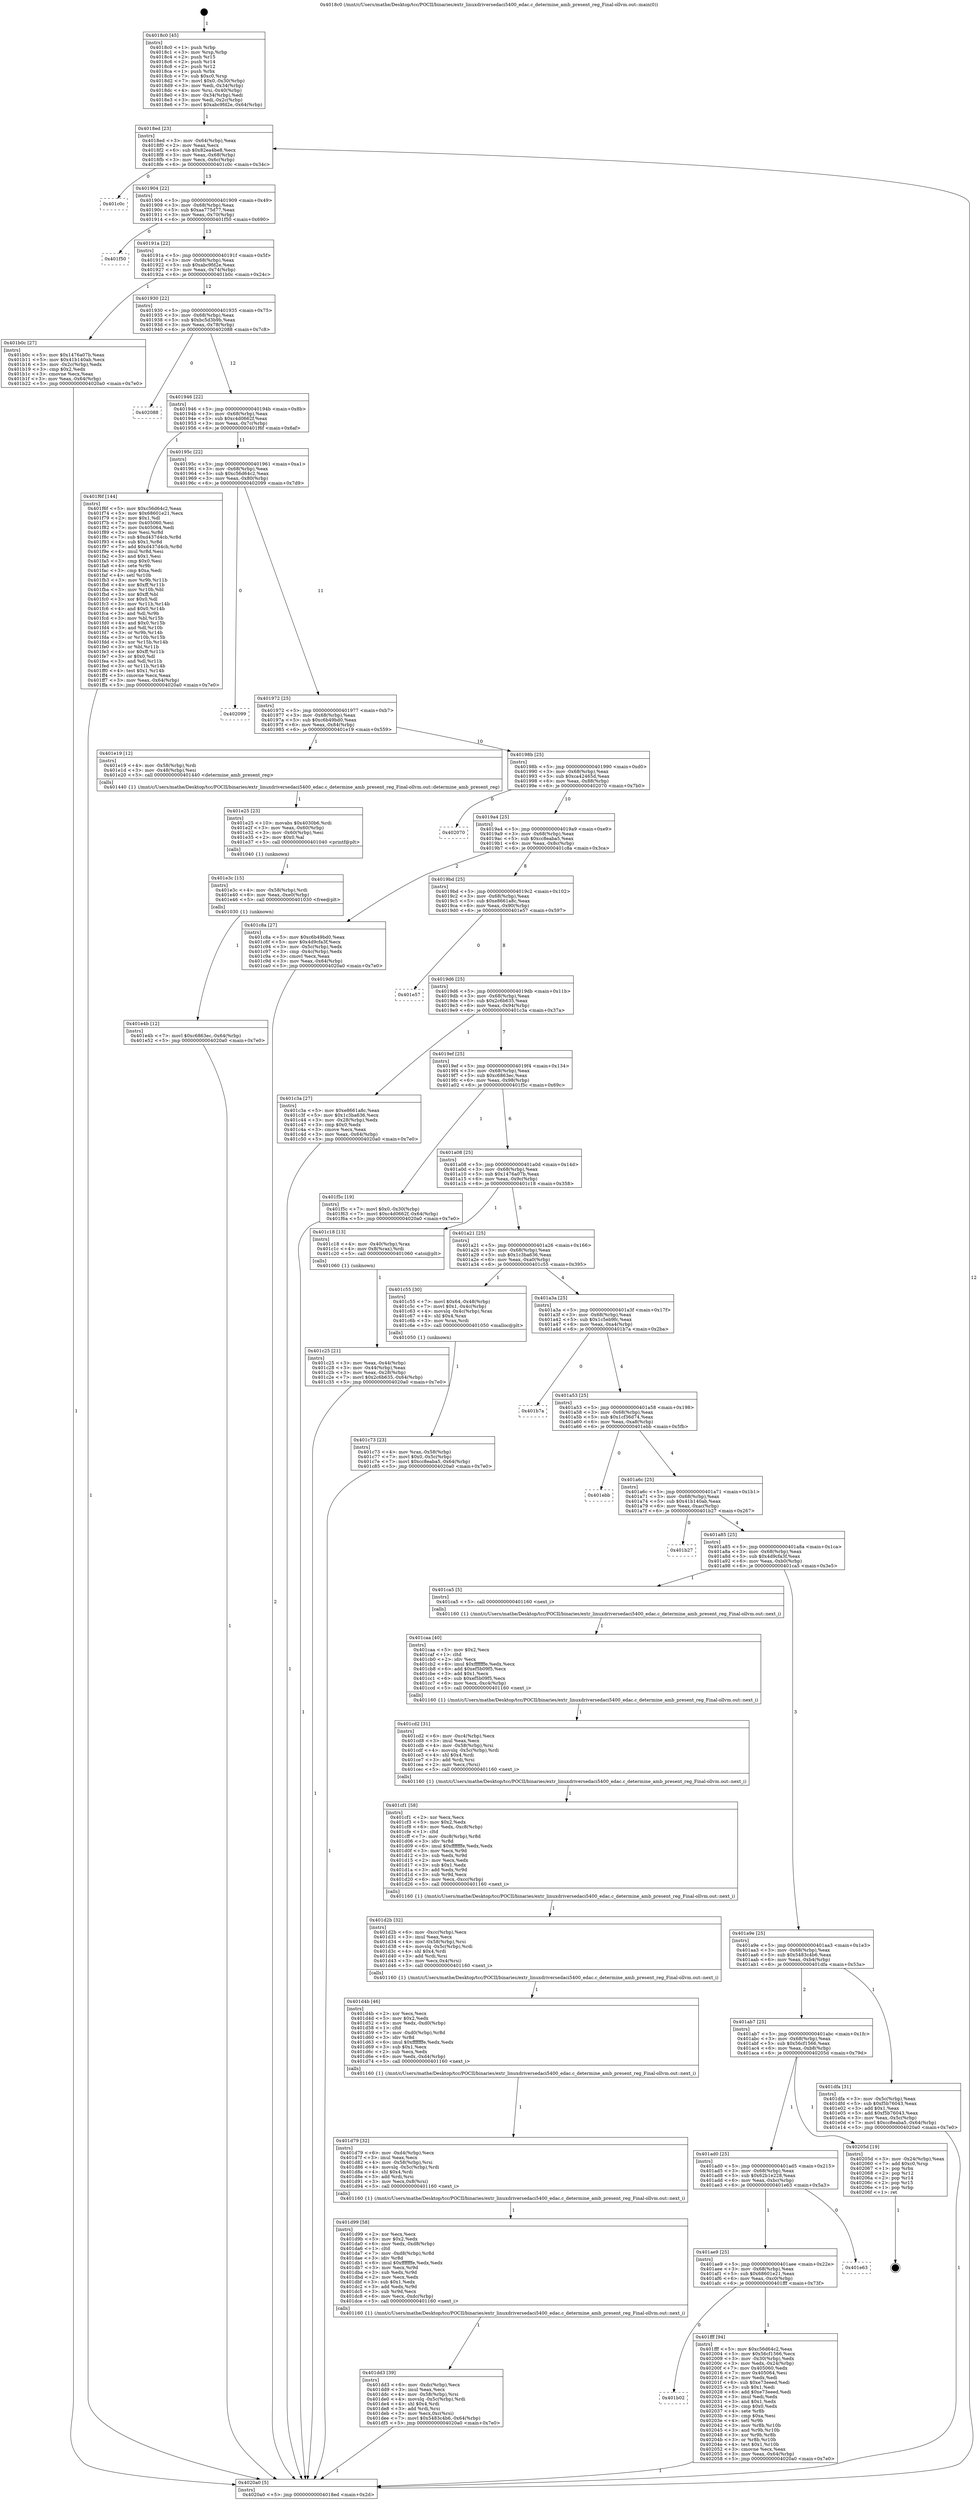digraph "0x4018c0" {
  label = "0x4018c0 (/mnt/c/Users/mathe/Desktop/tcc/POCII/binaries/extr_linuxdriversedaci5400_edac.c_determine_amb_present_reg_Final-ollvm.out::main(0))"
  labelloc = "t"
  node[shape=record]

  Entry [label="",width=0.3,height=0.3,shape=circle,fillcolor=black,style=filled]
  "0x4018ed" [label="{
     0x4018ed [23]\l
     | [instrs]\l
     &nbsp;&nbsp;0x4018ed \<+3\>: mov -0x64(%rbp),%eax\l
     &nbsp;&nbsp;0x4018f0 \<+2\>: mov %eax,%ecx\l
     &nbsp;&nbsp;0x4018f2 \<+6\>: sub $0x82ea4be8,%ecx\l
     &nbsp;&nbsp;0x4018f8 \<+3\>: mov %eax,-0x68(%rbp)\l
     &nbsp;&nbsp;0x4018fb \<+3\>: mov %ecx,-0x6c(%rbp)\l
     &nbsp;&nbsp;0x4018fe \<+6\>: je 0000000000401c0c \<main+0x34c\>\l
  }"]
  "0x401c0c" [label="{
     0x401c0c\l
  }", style=dashed]
  "0x401904" [label="{
     0x401904 [22]\l
     | [instrs]\l
     &nbsp;&nbsp;0x401904 \<+5\>: jmp 0000000000401909 \<main+0x49\>\l
     &nbsp;&nbsp;0x401909 \<+3\>: mov -0x68(%rbp),%eax\l
     &nbsp;&nbsp;0x40190c \<+5\>: sub $0xaa775d77,%eax\l
     &nbsp;&nbsp;0x401911 \<+3\>: mov %eax,-0x70(%rbp)\l
     &nbsp;&nbsp;0x401914 \<+6\>: je 0000000000401f50 \<main+0x690\>\l
  }"]
  Exit [label="",width=0.3,height=0.3,shape=circle,fillcolor=black,style=filled,peripheries=2]
  "0x401f50" [label="{
     0x401f50\l
  }", style=dashed]
  "0x40191a" [label="{
     0x40191a [22]\l
     | [instrs]\l
     &nbsp;&nbsp;0x40191a \<+5\>: jmp 000000000040191f \<main+0x5f\>\l
     &nbsp;&nbsp;0x40191f \<+3\>: mov -0x68(%rbp),%eax\l
     &nbsp;&nbsp;0x401922 \<+5\>: sub $0xabc9fd2e,%eax\l
     &nbsp;&nbsp;0x401927 \<+3\>: mov %eax,-0x74(%rbp)\l
     &nbsp;&nbsp;0x40192a \<+6\>: je 0000000000401b0c \<main+0x24c\>\l
  }"]
  "0x401b02" [label="{
     0x401b02\l
  }", style=dashed]
  "0x401b0c" [label="{
     0x401b0c [27]\l
     | [instrs]\l
     &nbsp;&nbsp;0x401b0c \<+5\>: mov $0x1476a07b,%eax\l
     &nbsp;&nbsp;0x401b11 \<+5\>: mov $0x41b140ab,%ecx\l
     &nbsp;&nbsp;0x401b16 \<+3\>: mov -0x2c(%rbp),%edx\l
     &nbsp;&nbsp;0x401b19 \<+3\>: cmp $0x2,%edx\l
     &nbsp;&nbsp;0x401b1c \<+3\>: cmovne %ecx,%eax\l
     &nbsp;&nbsp;0x401b1f \<+3\>: mov %eax,-0x64(%rbp)\l
     &nbsp;&nbsp;0x401b22 \<+5\>: jmp 00000000004020a0 \<main+0x7e0\>\l
  }"]
  "0x401930" [label="{
     0x401930 [22]\l
     | [instrs]\l
     &nbsp;&nbsp;0x401930 \<+5\>: jmp 0000000000401935 \<main+0x75\>\l
     &nbsp;&nbsp;0x401935 \<+3\>: mov -0x68(%rbp),%eax\l
     &nbsp;&nbsp;0x401938 \<+5\>: sub $0xbc5d3b9b,%eax\l
     &nbsp;&nbsp;0x40193d \<+3\>: mov %eax,-0x78(%rbp)\l
     &nbsp;&nbsp;0x401940 \<+6\>: je 0000000000402088 \<main+0x7c8\>\l
  }"]
  "0x4020a0" [label="{
     0x4020a0 [5]\l
     | [instrs]\l
     &nbsp;&nbsp;0x4020a0 \<+5\>: jmp 00000000004018ed \<main+0x2d\>\l
  }"]
  "0x4018c0" [label="{
     0x4018c0 [45]\l
     | [instrs]\l
     &nbsp;&nbsp;0x4018c0 \<+1\>: push %rbp\l
     &nbsp;&nbsp;0x4018c1 \<+3\>: mov %rsp,%rbp\l
     &nbsp;&nbsp;0x4018c4 \<+2\>: push %r15\l
     &nbsp;&nbsp;0x4018c6 \<+2\>: push %r14\l
     &nbsp;&nbsp;0x4018c8 \<+2\>: push %r12\l
     &nbsp;&nbsp;0x4018ca \<+1\>: push %rbx\l
     &nbsp;&nbsp;0x4018cb \<+7\>: sub $0xc0,%rsp\l
     &nbsp;&nbsp;0x4018d2 \<+7\>: movl $0x0,-0x30(%rbp)\l
     &nbsp;&nbsp;0x4018d9 \<+3\>: mov %edi,-0x34(%rbp)\l
     &nbsp;&nbsp;0x4018dc \<+4\>: mov %rsi,-0x40(%rbp)\l
     &nbsp;&nbsp;0x4018e0 \<+3\>: mov -0x34(%rbp),%edi\l
     &nbsp;&nbsp;0x4018e3 \<+3\>: mov %edi,-0x2c(%rbp)\l
     &nbsp;&nbsp;0x4018e6 \<+7\>: movl $0xabc9fd2e,-0x64(%rbp)\l
  }"]
  "0x401fff" [label="{
     0x401fff [94]\l
     | [instrs]\l
     &nbsp;&nbsp;0x401fff \<+5\>: mov $0xc56d64c2,%eax\l
     &nbsp;&nbsp;0x402004 \<+5\>: mov $0x56cf1566,%ecx\l
     &nbsp;&nbsp;0x402009 \<+3\>: mov -0x30(%rbp),%edx\l
     &nbsp;&nbsp;0x40200c \<+3\>: mov %edx,-0x24(%rbp)\l
     &nbsp;&nbsp;0x40200f \<+7\>: mov 0x405060,%edx\l
     &nbsp;&nbsp;0x402016 \<+7\>: mov 0x405064,%esi\l
     &nbsp;&nbsp;0x40201d \<+2\>: mov %edx,%edi\l
     &nbsp;&nbsp;0x40201f \<+6\>: sub $0xe73eeed,%edi\l
     &nbsp;&nbsp;0x402025 \<+3\>: sub $0x1,%edi\l
     &nbsp;&nbsp;0x402028 \<+6\>: add $0xe73eeed,%edi\l
     &nbsp;&nbsp;0x40202e \<+3\>: imul %edi,%edx\l
     &nbsp;&nbsp;0x402031 \<+3\>: and $0x1,%edx\l
     &nbsp;&nbsp;0x402034 \<+3\>: cmp $0x0,%edx\l
     &nbsp;&nbsp;0x402037 \<+4\>: sete %r8b\l
     &nbsp;&nbsp;0x40203b \<+3\>: cmp $0xa,%esi\l
     &nbsp;&nbsp;0x40203e \<+4\>: setl %r9b\l
     &nbsp;&nbsp;0x402042 \<+3\>: mov %r8b,%r10b\l
     &nbsp;&nbsp;0x402045 \<+3\>: and %r9b,%r10b\l
     &nbsp;&nbsp;0x402048 \<+3\>: xor %r9b,%r8b\l
     &nbsp;&nbsp;0x40204b \<+3\>: or %r8b,%r10b\l
     &nbsp;&nbsp;0x40204e \<+4\>: test $0x1,%r10b\l
     &nbsp;&nbsp;0x402052 \<+3\>: cmovne %ecx,%eax\l
     &nbsp;&nbsp;0x402055 \<+3\>: mov %eax,-0x64(%rbp)\l
     &nbsp;&nbsp;0x402058 \<+5\>: jmp 00000000004020a0 \<main+0x7e0\>\l
  }"]
  "0x402088" [label="{
     0x402088\l
  }", style=dashed]
  "0x401946" [label="{
     0x401946 [22]\l
     | [instrs]\l
     &nbsp;&nbsp;0x401946 \<+5\>: jmp 000000000040194b \<main+0x8b\>\l
     &nbsp;&nbsp;0x40194b \<+3\>: mov -0x68(%rbp),%eax\l
     &nbsp;&nbsp;0x40194e \<+5\>: sub $0xc4d0662f,%eax\l
     &nbsp;&nbsp;0x401953 \<+3\>: mov %eax,-0x7c(%rbp)\l
     &nbsp;&nbsp;0x401956 \<+6\>: je 0000000000401f6f \<main+0x6af\>\l
  }"]
  "0x401ae9" [label="{
     0x401ae9 [25]\l
     | [instrs]\l
     &nbsp;&nbsp;0x401ae9 \<+5\>: jmp 0000000000401aee \<main+0x22e\>\l
     &nbsp;&nbsp;0x401aee \<+3\>: mov -0x68(%rbp),%eax\l
     &nbsp;&nbsp;0x401af1 \<+5\>: sub $0x68601e21,%eax\l
     &nbsp;&nbsp;0x401af6 \<+6\>: mov %eax,-0xc0(%rbp)\l
     &nbsp;&nbsp;0x401afc \<+6\>: je 0000000000401fff \<main+0x73f\>\l
  }"]
  "0x401f6f" [label="{
     0x401f6f [144]\l
     | [instrs]\l
     &nbsp;&nbsp;0x401f6f \<+5\>: mov $0xc56d64c2,%eax\l
     &nbsp;&nbsp;0x401f74 \<+5\>: mov $0x68601e21,%ecx\l
     &nbsp;&nbsp;0x401f79 \<+2\>: mov $0x1,%dl\l
     &nbsp;&nbsp;0x401f7b \<+7\>: mov 0x405060,%esi\l
     &nbsp;&nbsp;0x401f82 \<+7\>: mov 0x405064,%edi\l
     &nbsp;&nbsp;0x401f89 \<+3\>: mov %esi,%r8d\l
     &nbsp;&nbsp;0x401f8c \<+7\>: sub $0xd437d4cb,%r8d\l
     &nbsp;&nbsp;0x401f93 \<+4\>: sub $0x1,%r8d\l
     &nbsp;&nbsp;0x401f97 \<+7\>: add $0xd437d4cb,%r8d\l
     &nbsp;&nbsp;0x401f9e \<+4\>: imul %r8d,%esi\l
     &nbsp;&nbsp;0x401fa2 \<+3\>: and $0x1,%esi\l
     &nbsp;&nbsp;0x401fa5 \<+3\>: cmp $0x0,%esi\l
     &nbsp;&nbsp;0x401fa8 \<+4\>: sete %r9b\l
     &nbsp;&nbsp;0x401fac \<+3\>: cmp $0xa,%edi\l
     &nbsp;&nbsp;0x401faf \<+4\>: setl %r10b\l
     &nbsp;&nbsp;0x401fb3 \<+3\>: mov %r9b,%r11b\l
     &nbsp;&nbsp;0x401fb6 \<+4\>: xor $0xff,%r11b\l
     &nbsp;&nbsp;0x401fba \<+3\>: mov %r10b,%bl\l
     &nbsp;&nbsp;0x401fbd \<+3\>: xor $0xff,%bl\l
     &nbsp;&nbsp;0x401fc0 \<+3\>: xor $0x0,%dl\l
     &nbsp;&nbsp;0x401fc3 \<+3\>: mov %r11b,%r14b\l
     &nbsp;&nbsp;0x401fc6 \<+4\>: and $0x0,%r14b\l
     &nbsp;&nbsp;0x401fca \<+3\>: and %dl,%r9b\l
     &nbsp;&nbsp;0x401fcd \<+3\>: mov %bl,%r15b\l
     &nbsp;&nbsp;0x401fd0 \<+4\>: and $0x0,%r15b\l
     &nbsp;&nbsp;0x401fd4 \<+3\>: and %dl,%r10b\l
     &nbsp;&nbsp;0x401fd7 \<+3\>: or %r9b,%r14b\l
     &nbsp;&nbsp;0x401fda \<+3\>: or %r10b,%r15b\l
     &nbsp;&nbsp;0x401fdd \<+3\>: xor %r15b,%r14b\l
     &nbsp;&nbsp;0x401fe0 \<+3\>: or %bl,%r11b\l
     &nbsp;&nbsp;0x401fe3 \<+4\>: xor $0xff,%r11b\l
     &nbsp;&nbsp;0x401fe7 \<+3\>: or $0x0,%dl\l
     &nbsp;&nbsp;0x401fea \<+3\>: and %dl,%r11b\l
     &nbsp;&nbsp;0x401fed \<+3\>: or %r11b,%r14b\l
     &nbsp;&nbsp;0x401ff0 \<+4\>: test $0x1,%r14b\l
     &nbsp;&nbsp;0x401ff4 \<+3\>: cmovne %ecx,%eax\l
     &nbsp;&nbsp;0x401ff7 \<+3\>: mov %eax,-0x64(%rbp)\l
     &nbsp;&nbsp;0x401ffa \<+5\>: jmp 00000000004020a0 \<main+0x7e0\>\l
  }"]
  "0x40195c" [label="{
     0x40195c [22]\l
     | [instrs]\l
     &nbsp;&nbsp;0x40195c \<+5\>: jmp 0000000000401961 \<main+0xa1\>\l
     &nbsp;&nbsp;0x401961 \<+3\>: mov -0x68(%rbp),%eax\l
     &nbsp;&nbsp;0x401964 \<+5\>: sub $0xc56d64c2,%eax\l
     &nbsp;&nbsp;0x401969 \<+3\>: mov %eax,-0x80(%rbp)\l
     &nbsp;&nbsp;0x40196c \<+6\>: je 0000000000402099 \<main+0x7d9\>\l
  }"]
  "0x401e63" [label="{
     0x401e63\l
  }", style=dashed]
  "0x402099" [label="{
     0x402099\l
  }", style=dashed]
  "0x401972" [label="{
     0x401972 [25]\l
     | [instrs]\l
     &nbsp;&nbsp;0x401972 \<+5\>: jmp 0000000000401977 \<main+0xb7\>\l
     &nbsp;&nbsp;0x401977 \<+3\>: mov -0x68(%rbp),%eax\l
     &nbsp;&nbsp;0x40197a \<+5\>: sub $0xc6b49bd0,%eax\l
     &nbsp;&nbsp;0x40197f \<+6\>: mov %eax,-0x84(%rbp)\l
     &nbsp;&nbsp;0x401985 \<+6\>: je 0000000000401e19 \<main+0x559\>\l
  }"]
  "0x401ad0" [label="{
     0x401ad0 [25]\l
     | [instrs]\l
     &nbsp;&nbsp;0x401ad0 \<+5\>: jmp 0000000000401ad5 \<main+0x215\>\l
     &nbsp;&nbsp;0x401ad5 \<+3\>: mov -0x68(%rbp),%eax\l
     &nbsp;&nbsp;0x401ad8 \<+5\>: sub $0x62b1e228,%eax\l
     &nbsp;&nbsp;0x401add \<+6\>: mov %eax,-0xbc(%rbp)\l
     &nbsp;&nbsp;0x401ae3 \<+6\>: je 0000000000401e63 \<main+0x5a3\>\l
  }"]
  "0x401e19" [label="{
     0x401e19 [12]\l
     | [instrs]\l
     &nbsp;&nbsp;0x401e19 \<+4\>: mov -0x58(%rbp),%rdi\l
     &nbsp;&nbsp;0x401e1d \<+3\>: mov -0x48(%rbp),%esi\l
     &nbsp;&nbsp;0x401e20 \<+5\>: call 0000000000401440 \<determine_amb_present_reg\>\l
     | [calls]\l
     &nbsp;&nbsp;0x401440 \{1\} (/mnt/c/Users/mathe/Desktop/tcc/POCII/binaries/extr_linuxdriversedaci5400_edac.c_determine_amb_present_reg_Final-ollvm.out::determine_amb_present_reg)\l
  }"]
  "0x40198b" [label="{
     0x40198b [25]\l
     | [instrs]\l
     &nbsp;&nbsp;0x40198b \<+5\>: jmp 0000000000401990 \<main+0xd0\>\l
     &nbsp;&nbsp;0x401990 \<+3\>: mov -0x68(%rbp),%eax\l
     &nbsp;&nbsp;0x401993 \<+5\>: sub $0xca42465d,%eax\l
     &nbsp;&nbsp;0x401998 \<+6\>: mov %eax,-0x88(%rbp)\l
     &nbsp;&nbsp;0x40199e \<+6\>: je 0000000000402070 \<main+0x7b0\>\l
  }"]
  "0x40205d" [label="{
     0x40205d [19]\l
     | [instrs]\l
     &nbsp;&nbsp;0x40205d \<+3\>: mov -0x24(%rbp),%eax\l
     &nbsp;&nbsp;0x402060 \<+7\>: add $0xc0,%rsp\l
     &nbsp;&nbsp;0x402067 \<+1\>: pop %rbx\l
     &nbsp;&nbsp;0x402068 \<+2\>: pop %r12\l
     &nbsp;&nbsp;0x40206a \<+2\>: pop %r14\l
     &nbsp;&nbsp;0x40206c \<+2\>: pop %r15\l
     &nbsp;&nbsp;0x40206e \<+1\>: pop %rbp\l
     &nbsp;&nbsp;0x40206f \<+1\>: ret\l
  }"]
  "0x402070" [label="{
     0x402070\l
  }", style=dashed]
  "0x4019a4" [label="{
     0x4019a4 [25]\l
     | [instrs]\l
     &nbsp;&nbsp;0x4019a4 \<+5\>: jmp 00000000004019a9 \<main+0xe9\>\l
     &nbsp;&nbsp;0x4019a9 \<+3\>: mov -0x68(%rbp),%eax\l
     &nbsp;&nbsp;0x4019ac \<+5\>: sub $0xcc8eaba5,%eax\l
     &nbsp;&nbsp;0x4019b1 \<+6\>: mov %eax,-0x8c(%rbp)\l
     &nbsp;&nbsp;0x4019b7 \<+6\>: je 0000000000401c8a \<main+0x3ca\>\l
  }"]
  "0x401e4b" [label="{
     0x401e4b [12]\l
     | [instrs]\l
     &nbsp;&nbsp;0x401e4b \<+7\>: movl $0xc6863ec,-0x64(%rbp)\l
     &nbsp;&nbsp;0x401e52 \<+5\>: jmp 00000000004020a0 \<main+0x7e0\>\l
  }"]
  "0x401c8a" [label="{
     0x401c8a [27]\l
     | [instrs]\l
     &nbsp;&nbsp;0x401c8a \<+5\>: mov $0xc6b49bd0,%eax\l
     &nbsp;&nbsp;0x401c8f \<+5\>: mov $0x4d9cfa3f,%ecx\l
     &nbsp;&nbsp;0x401c94 \<+3\>: mov -0x5c(%rbp),%edx\l
     &nbsp;&nbsp;0x401c97 \<+3\>: cmp -0x4c(%rbp),%edx\l
     &nbsp;&nbsp;0x401c9a \<+3\>: cmovl %ecx,%eax\l
     &nbsp;&nbsp;0x401c9d \<+3\>: mov %eax,-0x64(%rbp)\l
     &nbsp;&nbsp;0x401ca0 \<+5\>: jmp 00000000004020a0 \<main+0x7e0\>\l
  }"]
  "0x4019bd" [label="{
     0x4019bd [25]\l
     | [instrs]\l
     &nbsp;&nbsp;0x4019bd \<+5\>: jmp 00000000004019c2 \<main+0x102\>\l
     &nbsp;&nbsp;0x4019c2 \<+3\>: mov -0x68(%rbp),%eax\l
     &nbsp;&nbsp;0x4019c5 \<+5\>: sub $0xe8661a8c,%eax\l
     &nbsp;&nbsp;0x4019ca \<+6\>: mov %eax,-0x90(%rbp)\l
     &nbsp;&nbsp;0x4019d0 \<+6\>: je 0000000000401e57 \<main+0x597\>\l
  }"]
  "0x401e3c" [label="{
     0x401e3c [15]\l
     | [instrs]\l
     &nbsp;&nbsp;0x401e3c \<+4\>: mov -0x58(%rbp),%rdi\l
     &nbsp;&nbsp;0x401e40 \<+6\>: mov %eax,-0xe0(%rbp)\l
     &nbsp;&nbsp;0x401e46 \<+5\>: call 0000000000401030 \<free@plt\>\l
     | [calls]\l
     &nbsp;&nbsp;0x401030 \{1\} (unknown)\l
  }"]
  "0x401e57" [label="{
     0x401e57\l
  }", style=dashed]
  "0x4019d6" [label="{
     0x4019d6 [25]\l
     | [instrs]\l
     &nbsp;&nbsp;0x4019d6 \<+5\>: jmp 00000000004019db \<main+0x11b\>\l
     &nbsp;&nbsp;0x4019db \<+3\>: mov -0x68(%rbp),%eax\l
     &nbsp;&nbsp;0x4019de \<+5\>: sub $0x2c6b635,%eax\l
     &nbsp;&nbsp;0x4019e3 \<+6\>: mov %eax,-0x94(%rbp)\l
     &nbsp;&nbsp;0x4019e9 \<+6\>: je 0000000000401c3a \<main+0x37a\>\l
  }"]
  "0x401e25" [label="{
     0x401e25 [23]\l
     | [instrs]\l
     &nbsp;&nbsp;0x401e25 \<+10\>: movabs $0x4030b6,%rdi\l
     &nbsp;&nbsp;0x401e2f \<+3\>: mov %eax,-0x60(%rbp)\l
     &nbsp;&nbsp;0x401e32 \<+3\>: mov -0x60(%rbp),%esi\l
     &nbsp;&nbsp;0x401e35 \<+2\>: mov $0x0,%al\l
     &nbsp;&nbsp;0x401e37 \<+5\>: call 0000000000401040 \<printf@plt\>\l
     | [calls]\l
     &nbsp;&nbsp;0x401040 \{1\} (unknown)\l
  }"]
  "0x401c3a" [label="{
     0x401c3a [27]\l
     | [instrs]\l
     &nbsp;&nbsp;0x401c3a \<+5\>: mov $0xe8661a8c,%eax\l
     &nbsp;&nbsp;0x401c3f \<+5\>: mov $0x1c3ba636,%ecx\l
     &nbsp;&nbsp;0x401c44 \<+3\>: mov -0x28(%rbp),%edx\l
     &nbsp;&nbsp;0x401c47 \<+3\>: cmp $0x0,%edx\l
     &nbsp;&nbsp;0x401c4a \<+3\>: cmove %ecx,%eax\l
     &nbsp;&nbsp;0x401c4d \<+3\>: mov %eax,-0x64(%rbp)\l
     &nbsp;&nbsp;0x401c50 \<+5\>: jmp 00000000004020a0 \<main+0x7e0\>\l
  }"]
  "0x4019ef" [label="{
     0x4019ef [25]\l
     | [instrs]\l
     &nbsp;&nbsp;0x4019ef \<+5\>: jmp 00000000004019f4 \<main+0x134\>\l
     &nbsp;&nbsp;0x4019f4 \<+3\>: mov -0x68(%rbp),%eax\l
     &nbsp;&nbsp;0x4019f7 \<+5\>: sub $0xc6863ec,%eax\l
     &nbsp;&nbsp;0x4019fc \<+6\>: mov %eax,-0x98(%rbp)\l
     &nbsp;&nbsp;0x401a02 \<+6\>: je 0000000000401f5c \<main+0x69c\>\l
  }"]
  "0x401ab7" [label="{
     0x401ab7 [25]\l
     | [instrs]\l
     &nbsp;&nbsp;0x401ab7 \<+5\>: jmp 0000000000401abc \<main+0x1fc\>\l
     &nbsp;&nbsp;0x401abc \<+3\>: mov -0x68(%rbp),%eax\l
     &nbsp;&nbsp;0x401abf \<+5\>: sub $0x56cf1566,%eax\l
     &nbsp;&nbsp;0x401ac4 \<+6\>: mov %eax,-0xb8(%rbp)\l
     &nbsp;&nbsp;0x401aca \<+6\>: je 000000000040205d \<main+0x79d\>\l
  }"]
  "0x401f5c" [label="{
     0x401f5c [19]\l
     | [instrs]\l
     &nbsp;&nbsp;0x401f5c \<+7\>: movl $0x0,-0x30(%rbp)\l
     &nbsp;&nbsp;0x401f63 \<+7\>: movl $0xc4d0662f,-0x64(%rbp)\l
     &nbsp;&nbsp;0x401f6a \<+5\>: jmp 00000000004020a0 \<main+0x7e0\>\l
  }"]
  "0x401a08" [label="{
     0x401a08 [25]\l
     | [instrs]\l
     &nbsp;&nbsp;0x401a08 \<+5\>: jmp 0000000000401a0d \<main+0x14d\>\l
     &nbsp;&nbsp;0x401a0d \<+3\>: mov -0x68(%rbp),%eax\l
     &nbsp;&nbsp;0x401a10 \<+5\>: sub $0x1476a07b,%eax\l
     &nbsp;&nbsp;0x401a15 \<+6\>: mov %eax,-0x9c(%rbp)\l
     &nbsp;&nbsp;0x401a1b \<+6\>: je 0000000000401c18 \<main+0x358\>\l
  }"]
  "0x401dfa" [label="{
     0x401dfa [31]\l
     | [instrs]\l
     &nbsp;&nbsp;0x401dfa \<+3\>: mov -0x5c(%rbp),%eax\l
     &nbsp;&nbsp;0x401dfd \<+5\>: sub $0xf5b76043,%eax\l
     &nbsp;&nbsp;0x401e02 \<+3\>: add $0x1,%eax\l
     &nbsp;&nbsp;0x401e05 \<+5\>: add $0xf5b76043,%eax\l
     &nbsp;&nbsp;0x401e0a \<+3\>: mov %eax,-0x5c(%rbp)\l
     &nbsp;&nbsp;0x401e0d \<+7\>: movl $0xcc8eaba5,-0x64(%rbp)\l
     &nbsp;&nbsp;0x401e14 \<+5\>: jmp 00000000004020a0 \<main+0x7e0\>\l
  }"]
  "0x401c18" [label="{
     0x401c18 [13]\l
     | [instrs]\l
     &nbsp;&nbsp;0x401c18 \<+4\>: mov -0x40(%rbp),%rax\l
     &nbsp;&nbsp;0x401c1c \<+4\>: mov 0x8(%rax),%rdi\l
     &nbsp;&nbsp;0x401c20 \<+5\>: call 0000000000401060 \<atoi@plt\>\l
     | [calls]\l
     &nbsp;&nbsp;0x401060 \{1\} (unknown)\l
  }"]
  "0x401a21" [label="{
     0x401a21 [25]\l
     | [instrs]\l
     &nbsp;&nbsp;0x401a21 \<+5\>: jmp 0000000000401a26 \<main+0x166\>\l
     &nbsp;&nbsp;0x401a26 \<+3\>: mov -0x68(%rbp),%eax\l
     &nbsp;&nbsp;0x401a29 \<+5\>: sub $0x1c3ba636,%eax\l
     &nbsp;&nbsp;0x401a2e \<+6\>: mov %eax,-0xa0(%rbp)\l
     &nbsp;&nbsp;0x401a34 \<+6\>: je 0000000000401c55 \<main+0x395\>\l
  }"]
  "0x401c25" [label="{
     0x401c25 [21]\l
     | [instrs]\l
     &nbsp;&nbsp;0x401c25 \<+3\>: mov %eax,-0x44(%rbp)\l
     &nbsp;&nbsp;0x401c28 \<+3\>: mov -0x44(%rbp),%eax\l
     &nbsp;&nbsp;0x401c2b \<+3\>: mov %eax,-0x28(%rbp)\l
     &nbsp;&nbsp;0x401c2e \<+7\>: movl $0x2c6b635,-0x64(%rbp)\l
     &nbsp;&nbsp;0x401c35 \<+5\>: jmp 00000000004020a0 \<main+0x7e0\>\l
  }"]
  "0x401dd3" [label="{
     0x401dd3 [39]\l
     | [instrs]\l
     &nbsp;&nbsp;0x401dd3 \<+6\>: mov -0xdc(%rbp),%ecx\l
     &nbsp;&nbsp;0x401dd9 \<+3\>: imul %eax,%ecx\l
     &nbsp;&nbsp;0x401ddc \<+4\>: mov -0x58(%rbp),%rsi\l
     &nbsp;&nbsp;0x401de0 \<+4\>: movslq -0x5c(%rbp),%rdi\l
     &nbsp;&nbsp;0x401de4 \<+4\>: shl $0x4,%rdi\l
     &nbsp;&nbsp;0x401de8 \<+3\>: add %rdi,%rsi\l
     &nbsp;&nbsp;0x401deb \<+3\>: mov %ecx,0xc(%rsi)\l
     &nbsp;&nbsp;0x401dee \<+7\>: movl $0x5483c4b6,-0x64(%rbp)\l
     &nbsp;&nbsp;0x401df5 \<+5\>: jmp 00000000004020a0 \<main+0x7e0\>\l
  }"]
  "0x401c55" [label="{
     0x401c55 [30]\l
     | [instrs]\l
     &nbsp;&nbsp;0x401c55 \<+7\>: movl $0x64,-0x48(%rbp)\l
     &nbsp;&nbsp;0x401c5c \<+7\>: movl $0x1,-0x4c(%rbp)\l
     &nbsp;&nbsp;0x401c63 \<+4\>: movslq -0x4c(%rbp),%rax\l
     &nbsp;&nbsp;0x401c67 \<+4\>: shl $0x4,%rax\l
     &nbsp;&nbsp;0x401c6b \<+3\>: mov %rax,%rdi\l
     &nbsp;&nbsp;0x401c6e \<+5\>: call 0000000000401050 \<malloc@plt\>\l
     | [calls]\l
     &nbsp;&nbsp;0x401050 \{1\} (unknown)\l
  }"]
  "0x401a3a" [label="{
     0x401a3a [25]\l
     | [instrs]\l
     &nbsp;&nbsp;0x401a3a \<+5\>: jmp 0000000000401a3f \<main+0x17f\>\l
     &nbsp;&nbsp;0x401a3f \<+3\>: mov -0x68(%rbp),%eax\l
     &nbsp;&nbsp;0x401a42 \<+5\>: sub $0x1c5eb9fc,%eax\l
     &nbsp;&nbsp;0x401a47 \<+6\>: mov %eax,-0xa4(%rbp)\l
     &nbsp;&nbsp;0x401a4d \<+6\>: je 0000000000401b7a \<main+0x2ba\>\l
  }"]
  "0x401c73" [label="{
     0x401c73 [23]\l
     | [instrs]\l
     &nbsp;&nbsp;0x401c73 \<+4\>: mov %rax,-0x58(%rbp)\l
     &nbsp;&nbsp;0x401c77 \<+7\>: movl $0x0,-0x5c(%rbp)\l
     &nbsp;&nbsp;0x401c7e \<+7\>: movl $0xcc8eaba5,-0x64(%rbp)\l
     &nbsp;&nbsp;0x401c85 \<+5\>: jmp 00000000004020a0 \<main+0x7e0\>\l
  }"]
  "0x401d99" [label="{
     0x401d99 [58]\l
     | [instrs]\l
     &nbsp;&nbsp;0x401d99 \<+2\>: xor %ecx,%ecx\l
     &nbsp;&nbsp;0x401d9b \<+5\>: mov $0x2,%edx\l
     &nbsp;&nbsp;0x401da0 \<+6\>: mov %edx,-0xd8(%rbp)\l
     &nbsp;&nbsp;0x401da6 \<+1\>: cltd\l
     &nbsp;&nbsp;0x401da7 \<+7\>: mov -0xd8(%rbp),%r8d\l
     &nbsp;&nbsp;0x401dae \<+3\>: idiv %r8d\l
     &nbsp;&nbsp;0x401db1 \<+6\>: imul $0xfffffffe,%edx,%edx\l
     &nbsp;&nbsp;0x401db7 \<+3\>: mov %ecx,%r9d\l
     &nbsp;&nbsp;0x401dba \<+3\>: sub %edx,%r9d\l
     &nbsp;&nbsp;0x401dbd \<+2\>: mov %ecx,%edx\l
     &nbsp;&nbsp;0x401dbf \<+3\>: sub $0x1,%edx\l
     &nbsp;&nbsp;0x401dc2 \<+3\>: add %edx,%r9d\l
     &nbsp;&nbsp;0x401dc5 \<+3\>: sub %r9d,%ecx\l
     &nbsp;&nbsp;0x401dc8 \<+6\>: mov %ecx,-0xdc(%rbp)\l
     &nbsp;&nbsp;0x401dce \<+5\>: call 0000000000401160 \<next_i\>\l
     | [calls]\l
     &nbsp;&nbsp;0x401160 \{1\} (/mnt/c/Users/mathe/Desktop/tcc/POCII/binaries/extr_linuxdriversedaci5400_edac.c_determine_amb_present_reg_Final-ollvm.out::next_i)\l
  }"]
  "0x401b7a" [label="{
     0x401b7a\l
  }", style=dashed]
  "0x401a53" [label="{
     0x401a53 [25]\l
     | [instrs]\l
     &nbsp;&nbsp;0x401a53 \<+5\>: jmp 0000000000401a58 \<main+0x198\>\l
     &nbsp;&nbsp;0x401a58 \<+3\>: mov -0x68(%rbp),%eax\l
     &nbsp;&nbsp;0x401a5b \<+5\>: sub $0x1cf36d74,%eax\l
     &nbsp;&nbsp;0x401a60 \<+6\>: mov %eax,-0xa8(%rbp)\l
     &nbsp;&nbsp;0x401a66 \<+6\>: je 0000000000401ebb \<main+0x5fb\>\l
  }"]
  "0x401d79" [label="{
     0x401d79 [32]\l
     | [instrs]\l
     &nbsp;&nbsp;0x401d79 \<+6\>: mov -0xd4(%rbp),%ecx\l
     &nbsp;&nbsp;0x401d7f \<+3\>: imul %eax,%ecx\l
     &nbsp;&nbsp;0x401d82 \<+4\>: mov -0x58(%rbp),%rsi\l
     &nbsp;&nbsp;0x401d86 \<+4\>: movslq -0x5c(%rbp),%rdi\l
     &nbsp;&nbsp;0x401d8a \<+4\>: shl $0x4,%rdi\l
     &nbsp;&nbsp;0x401d8e \<+3\>: add %rdi,%rsi\l
     &nbsp;&nbsp;0x401d91 \<+3\>: mov %ecx,0x8(%rsi)\l
     &nbsp;&nbsp;0x401d94 \<+5\>: call 0000000000401160 \<next_i\>\l
     | [calls]\l
     &nbsp;&nbsp;0x401160 \{1\} (/mnt/c/Users/mathe/Desktop/tcc/POCII/binaries/extr_linuxdriversedaci5400_edac.c_determine_amb_present_reg_Final-ollvm.out::next_i)\l
  }"]
  "0x401ebb" [label="{
     0x401ebb\l
  }", style=dashed]
  "0x401a6c" [label="{
     0x401a6c [25]\l
     | [instrs]\l
     &nbsp;&nbsp;0x401a6c \<+5\>: jmp 0000000000401a71 \<main+0x1b1\>\l
     &nbsp;&nbsp;0x401a71 \<+3\>: mov -0x68(%rbp),%eax\l
     &nbsp;&nbsp;0x401a74 \<+5\>: sub $0x41b140ab,%eax\l
     &nbsp;&nbsp;0x401a79 \<+6\>: mov %eax,-0xac(%rbp)\l
     &nbsp;&nbsp;0x401a7f \<+6\>: je 0000000000401b27 \<main+0x267\>\l
  }"]
  "0x401d4b" [label="{
     0x401d4b [46]\l
     | [instrs]\l
     &nbsp;&nbsp;0x401d4b \<+2\>: xor %ecx,%ecx\l
     &nbsp;&nbsp;0x401d4d \<+5\>: mov $0x2,%edx\l
     &nbsp;&nbsp;0x401d52 \<+6\>: mov %edx,-0xd0(%rbp)\l
     &nbsp;&nbsp;0x401d58 \<+1\>: cltd\l
     &nbsp;&nbsp;0x401d59 \<+7\>: mov -0xd0(%rbp),%r8d\l
     &nbsp;&nbsp;0x401d60 \<+3\>: idiv %r8d\l
     &nbsp;&nbsp;0x401d63 \<+6\>: imul $0xfffffffe,%edx,%edx\l
     &nbsp;&nbsp;0x401d69 \<+3\>: sub $0x1,%ecx\l
     &nbsp;&nbsp;0x401d6c \<+2\>: sub %ecx,%edx\l
     &nbsp;&nbsp;0x401d6e \<+6\>: mov %edx,-0xd4(%rbp)\l
     &nbsp;&nbsp;0x401d74 \<+5\>: call 0000000000401160 \<next_i\>\l
     | [calls]\l
     &nbsp;&nbsp;0x401160 \{1\} (/mnt/c/Users/mathe/Desktop/tcc/POCII/binaries/extr_linuxdriversedaci5400_edac.c_determine_amb_present_reg_Final-ollvm.out::next_i)\l
  }"]
  "0x401b27" [label="{
     0x401b27\l
  }", style=dashed]
  "0x401a85" [label="{
     0x401a85 [25]\l
     | [instrs]\l
     &nbsp;&nbsp;0x401a85 \<+5\>: jmp 0000000000401a8a \<main+0x1ca\>\l
     &nbsp;&nbsp;0x401a8a \<+3\>: mov -0x68(%rbp),%eax\l
     &nbsp;&nbsp;0x401a8d \<+5\>: sub $0x4d9cfa3f,%eax\l
     &nbsp;&nbsp;0x401a92 \<+6\>: mov %eax,-0xb0(%rbp)\l
     &nbsp;&nbsp;0x401a98 \<+6\>: je 0000000000401ca5 \<main+0x3e5\>\l
  }"]
  "0x401d2b" [label="{
     0x401d2b [32]\l
     | [instrs]\l
     &nbsp;&nbsp;0x401d2b \<+6\>: mov -0xcc(%rbp),%ecx\l
     &nbsp;&nbsp;0x401d31 \<+3\>: imul %eax,%ecx\l
     &nbsp;&nbsp;0x401d34 \<+4\>: mov -0x58(%rbp),%rsi\l
     &nbsp;&nbsp;0x401d38 \<+4\>: movslq -0x5c(%rbp),%rdi\l
     &nbsp;&nbsp;0x401d3c \<+4\>: shl $0x4,%rdi\l
     &nbsp;&nbsp;0x401d40 \<+3\>: add %rdi,%rsi\l
     &nbsp;&nbsp;0x401d43 \<+3\>: mov %ecx,0x4(%rsi)\l
     &nbsp;&nbsp;0x401d46 \<+5\>: call 0000000000401160 \<next_i\>\l
     | [calls]\l
     &nbsp;&nbsp;0x401160 \{1\} (/mnt/c/Users/mathe/Desktop/tcc/POCII/binaries/extr_linuxdriversedaci5400_edac.c_determine_amb_present_reg_Final-ollvm.out::next_i)\l
  }"]
  "0x401ca5" [label="{
     0x401ca5 [5]\l
     | [instrs]\l
     &nbsp;&nbsp;0x401ca5 \<+5\>: call 0000000000401160 \<next_i\>\l
     | [calls]\l
     &nbsp;&nbsp;0x401160 \{1\} (/mnt/c/Users/mathe/Desktop/tcc/POCII/binaries/extr_linuxdriversedaci5400_edac.c_determine_amb_present_reg_Final-ollvm.out::next_i)\l
  }"]
  "0x401a9e" [label="{
     0x401a9e [25]\l
     | [instrs]\l
     &nbsp;&nbsp;0x401a9e \<+5\>: jmp 0000000000401aa3 \<main+0x1e3\>\l
     &nbsp;&nbsp;0x401aa3 \<+3\>: mov -0x68(%rbp),%eax\l
     &nbsp;&nbsp;0x401aa6 \<+5\>: sub $0x5483c4b6,%eax\l
     &nbsp;&nbsp;0x401aab \<+6\>: mov %eax,-0xb4(%rbp)\l
     &nbsp;&nbsp;0x401ab1 \<+6\>: je 0000000000401dfa \<main+0x53a\>\l
  }"]
  "0x401caa" [label="{
     0x401caa [40]\l
     | [instrs]\l
     &nbsp;&nbsp;0x401caa \<+5\>: mov $0x2,%ecx\l
     &nbsp;&nbsp;0x401caf \<+1\>: cltd\l
     &nbsp;&nbsp;0x401cb0 \<+2\>: idiv %ecx\l
     &nbsp;&nbsp;0x401cb2 \<+6\>: imul $0xfffffffe,%edx,%ecx\l
     &nbsp;&nbsp;0x401cb8 \<+6\>: add $0xef5b09f5,%ecx\l
     &nbsp;&nbsp;0x401cbe \<+3\>: add $0x1,%ecx\l
     &nbsp;&nbsp;0x401cc1 \<+6\>: sub $0xef5b09f5,%ecx\l
     &nbsp;&nbsp;0x401cc7 \<+6\>: mov %ecx,-0xc4(%rbp)\l
     &nbsp;&nbsp;0x401ccd \<+5\>: call 0000000000401160 \<next_i\>\l
     | [calls]\l
     &nbsp;&nbsp;0x401160 \{1\} (/mnt/c/Users/mathe/Desktop/tcc/POCII/binaries/extr_linuxdriversedaci5400_edac.c_determine_amb_present_reg_Final-ollvm.out::next_i)\l
  }"]
  "0x401cd2" [label="{
     0x401cd2 [31]\l
     | [instrs]\l
     &nbsp;&nbsp;0x401cd2 \<+6\>: mov -0xc4(%rbp),%ecx\l
     &nbsp;&nbsp;0x401cd8 \<+3\>: imul %eax,%ecx\l
     &nbsp;&nbsp;0x401cdb \<+4\>: mov -0x58(%rbp),%rsi\l
     &nbsp;&nbsp;0x401cdf \<+4\>: movslq -0x5c(%rbp),%rdi\l
     &nbsp;&nbsp;0x401ce3 \<+4\>: shl $0x4,%rdi\l
     &nbsp;&nbsp;0x401ce7 \<+3\>: add %rdi,%rsi\l
     &nbsp;&nbsp;0x401cea \<+2\>: mov %ecx,(%rsi)\l
     &nbsp;&nbsp;0x401cec \<+5\>: call 0000000000401160 \<next_i\>\l
     | [calls]\l
     &nbsp;&nbsp;0x401160 \{1\} (/mnt/c/Users/mathe/Desktop/tcc/POCII/binaries/extr_linuxdriversedaci5400_edac.c_determine_amb_present_reg_Final-ollvm.out::next_i)\l
  }"]
  "0x401cf1" [label="{
     0x401cf1 [58]\l
     | [instrs]\l
     &nbsp;&nbsp;0x401cf1 \<+2\>: xor %ecx,%ecx\l
     &nbsp;&nbsp;0x401cf3 \<+5\>: mov $0x2,%edx\l
     &nbsp;&nbsp;0x401cf8 \<+6\>: mov %edx,-0xc8(%rbp)\l
     &nbsp;&nbsp;0x401cfe \<+1\>: cltd\l
     &nbsp;&nbsp;0x401cff \<+7\>: mov -0xc8(%rbp),%r8d\l
     &nbsp;&nbsp;0x401d06 \<+3\>: idiv %r8d\l
     &nbsp;&nbsp;0x401d09 \<+6\>: imul $0xfffffffe,%edx,%edx\l
     &nbsp;&nbsp;0x401d0f \<+3\>: mov %ecx,%r9d\l
     &nbsp;&nbsp;0x401d12 \<+3\>: sub %edx,%r9d\l
     &nbsp;&nbsp;0x401d15 \<+2\>: mov %ecx,%edx\l
     &nbsp;&nbsp;0x401d17 \<+3\>: sub $0x1,%edx\l
     &nbsp;&nbsp;0x401d1a \<+3\>: add %edx,%r9d\l
     &nbsp;&nbsp;0x401d1d \<+3\>: sub %r9d,%ecx\l
     &nbsp;&nbsp;0x401d20 \<+6\>: mov %ecx,-0xcc(%rbp)\l
     &nbsp;&nbsp;0x401d26 \<+5\>: call 0000000000401160 \<next_i\>\l
     | [calls]\l
     &nbsp;&nbsp;0x401160 \{1\} (/mnt/c/Users/mathe/Desktop/tcc/POCII/binaries/extr_linuxdriversedaci5400_edac.c_determine_amb_present_reg_Final-ollvm.out::next_i)\l
  }"]
  Entry -> "0x4018c0" [label=" 1"]
  "0x4018ed" -> "0x401c0c" [label=" 0"]
  "0x4018ed" -> "0x401904" [label=" 13"]
  "0x40205d" -> Exit [label=" 1"]
  "0x401904" -> "0x401f50" [label=" 0"]
  "0x401904" -> "0x40191a" [label=" 13"]
  "0x401fff" -> "0x4020a0" [label=" 1"]
  "0x40191a" -> "0x401b0c" [label=" 1"]
  "0x40191a" -> "0x401930" [label=" 12"]
  "0x401b0c" -> "0x4020a0" [label=" 1"]
  "0x4018c0" -> "0x4018ed" [label=" 1"]
  "0x4020a0" -> "0x4018ed" [label=" 12"]
  "0x401ae9" -> "0x401b02" [label=" 0"]
  "0x401930" -> "0x402088" [label=" 0"]
  "0x401930" -> "0x401946" [label=" 12"]
  "0x401ae9" -> "0x401fff" [label=" 1"]
  "0x401946" -> "0x401f6f" [label=" 1"]
  "0x401946" -> "0x40195c" [label=" 11"]
  "0x401ad0" -> "0x401ae9" [label=" 1"]
  "0x40195c" -> "0x402099" [label=" 0"]
  "0x40195c" -> "0x401972" [label=" 11"]
  "0x401ad0" -> "0x401e63" [label=" 0"]
  "0x401972" -> "0x401e19" [label=" 1"]
  "0x401972" -> "0x40198b" [label=" 10"]
  "0x401ab7" -> "0x401ad0" [label=" 1"]
  "0x40198b" -> "0x402070" [label=" 0"]
  "0x40198b" -> "0x4019a4" [label=" 10"]
  "0x401ab7" -> "0x40205d" [label=" 1"]
  "0x4019a4" -> "0x401c8a" [label=" 2"]
  "0x4019a4" -> "0x4019bd" [label=" 8"]
  "0x401f6f" -> "0x4020a0" [label=" 1"]
  "0x4019bd" -> "0x401e57" [label=" 0"]
  "0x4019bd" -> "0x4019d6" [label=" 8"]
  "0x401f5c" -> "0x4020a0" [label=" 1"]
  "0x4019d6" -> "0x401c3a" [label=" 1"]
  "0x4019d6" -> "0x4019ef" [label=" 7"]
  "0x401e4b" -> "0x4020a0" [label=" 1"]
  "0x4019ef" -> "0x401f5c" [label=" 1"]
  "0x4019ef" -> "0x401a08" [label=" 6"]
  "0x401e3c" -> "0x401e4b" [label=" 1"]
  "0x401a08" -> "0x401c18" [label=" 1"]
  "0x401a08" -> "0x401a21" [label=" 5"]
  "0x401c18" -> "0x401c25" [label=" 1"]
  "0x401c25" -> "0x4020a0" [label=" 1"]
  "0x401c3a" -> "0x4020a0" [label=" 1"]
  "0x401e25" -> "0x401e3c" [label=" 1"]
  "0x401a21" -> "0x401c55" [label=" 1"]
  "0x401a21" -> "0x401a3a" [label=" 4"]
  "0x401c55" -> "0x401c73" [label=" 1"]
  "0x401c73" -> "0x4020a0" [label=" 1"]
  "0x401c8a" -> "0x4020a0" [label=" 2"]
  "0x401dfa" -> "0x4020a0" [label=" 1"]
  "0x401a3a" -> "0x401b7a" [label=" 0"]
  "0x401a3a" -> "0x401a53" [label=" 4"]
  "0x401a9e" -> "0x401ab7" [label=" 2"]
  "0x401a53" -> "0x401ebb" [label=" 0"]
  "0x401a53" -> "0x401a6c" [label=" 4"]
  "0x401a9e" -> "0x401dfa" [label=" 1"]
  "0x401a6c" -> "0x401b27" [label=" 0"]
  "0x401a6c" -> "0x401a85" [label=" 4"]
  "0x401e19" -> "0x401e25" [label=" 1"]
  "0x401a85" -> "0x401ca5" [label=" 1"]
  "0x401a85" -> "0x401a9e" [label=" 3"]
  "0x401ca5" -> "0x401caa" [label=" 1"]
  "0x401caa" -> "0x401cd2" [label=" 1"]
  "0x401cd2" -> "0x401cf1" [label=" 1"]
  "0x401cf1" -> "0x401d2b" [label=" 1"]
  "0x401d2b" -> "0x401d4b" [label=" 1"]
  "0x401d4b" -> "0x401d79" [label=" 1"]
  "0x401d79" -> "0x401d99" [label=" 1"]
  "0x401d99" -> "0x401dd3" [label=" 1"]
  "0x401dd3" -> "0x4020a0" [label=" 1"]
}
